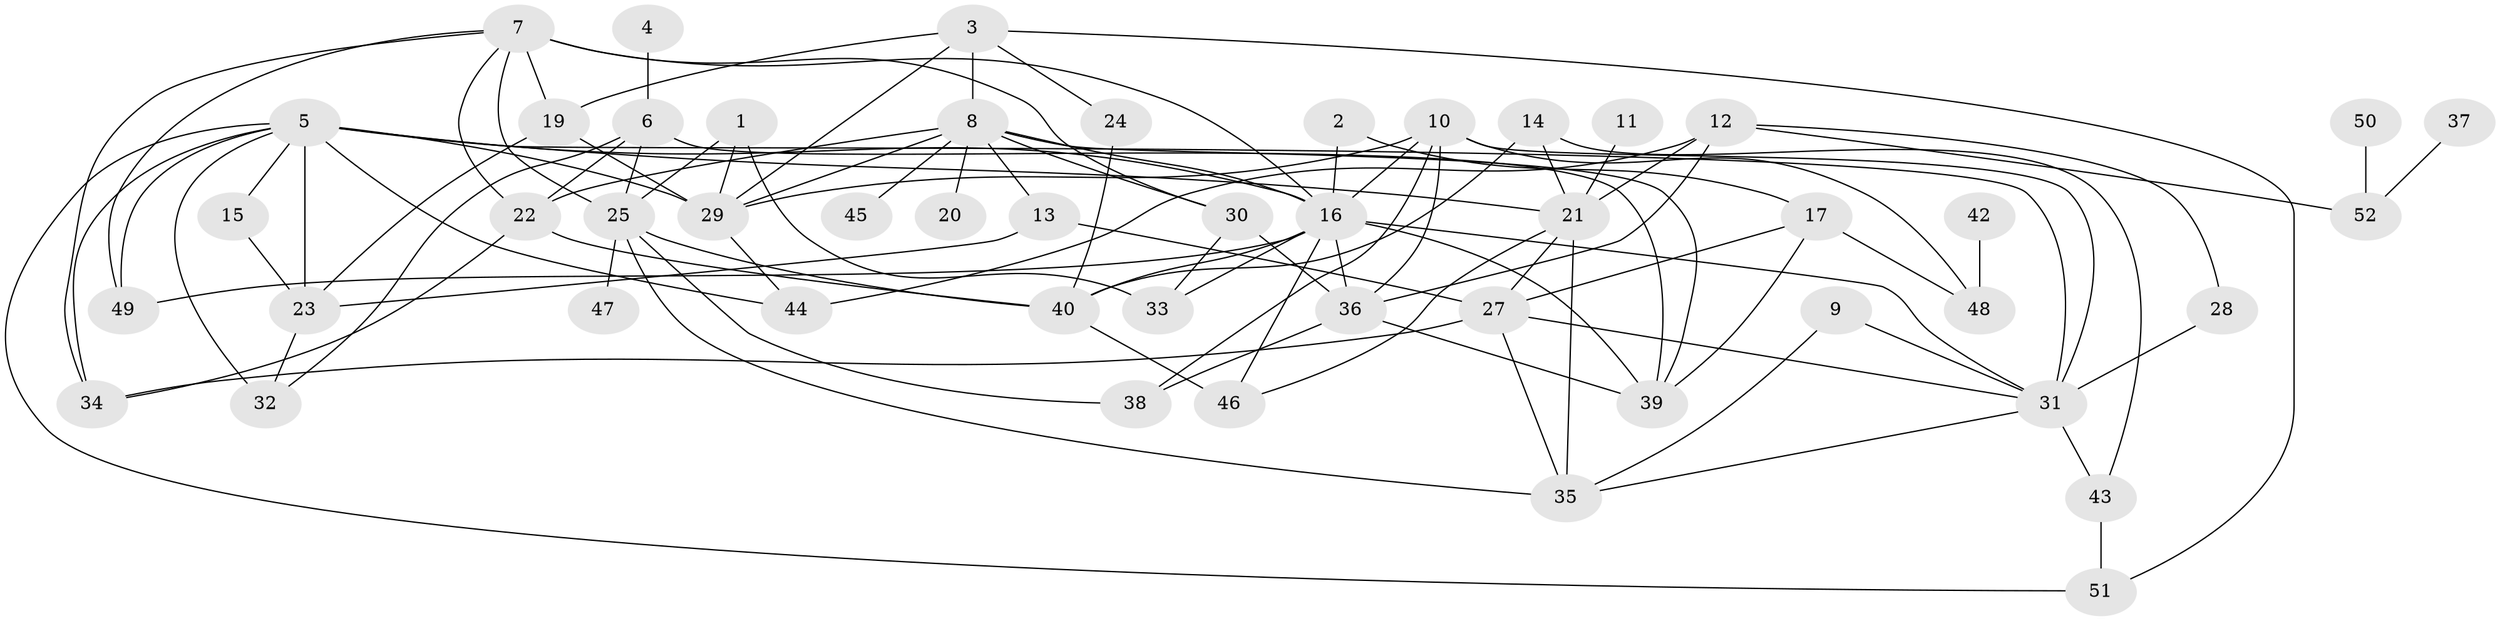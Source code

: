 // original degree distribution, {3: 0.27884615384615385, 2: 0.20192307692307693, 1: 0.125, 4: 0.15384615384615385, 5: 0.11538461538461539, 0: 0.028846153846153848, 6: 0.09615384615384616}
// Generated by graph-tools (version 1.1) at 2025/33/03/09/25 02:33:59]
// undirected, 49 vertices, 100 edges
graph export_dot {
graph [start="1"]
  node [color=gray90,style=filled];
  1;
  2;
  3;
  4;
  5;
  6;
  7;
  8;
  9;
  10;
  11;
  12;
  13;
  14;
  15;
  16;
  17;
  19;
  20;
  21;
  22;
  23;
  24;
  25;
  27;
  28;
  29;
  30;
  31;
  32;
  33;
  34;
  35;
  36;
  37;
  38;
  39;
  40;
  42;
  43;
  44;
  45;
  46;
  47;
  48;
  49;
  50;
  51;
  52;
  1 -- 25 [weight=1.0];
  1 -- 29 [weight=1.0];
  1 -- 33 [weight=1.0];
  2 -- 16 [weight=1.0];
  2 -- 17 [weight=1.0];
  3 -- 8 [weight=1.0];
  3 -- 19 [weight=1.0];
  3 -- 24 [weight=1.0];
  3 -- 29 [weight=1.0];
  3 -- 51 [weight=1.0];
  4 -- 6 [weight=1.0];
  5 -- 15 [weight=1.0];
  5 -- 16 [weight=1.0];
  5 -- 21 [weight=1.0];
  5 -- 23 [weight=1.0];
  5 -- 29 [weight=2.0];
  5 -- 31 [weight=1.0];
  5 -- 32 [weight=2.0];
  5 -- 34 [weight=1.0];
  5 -- 44 [weight=1.0];
  5 -- 49 [weight=1.0];
  5 -- 51 [weight=1.0];
  6 -- 22 [weight=1.0];
  6 -- 25 [weight=1.0];
  6 -- 32 [weight=1.0];
  6 -- 39 [weight=1.0];
  7 -- 16 [weight=1.0];
  7 -- 19 [weight=2.0];
  7 -- 22 [weight=1.0];
  7 -- 25 [weight=1.0];
  7 -- 30 [weight=1.0];
  7 -- 34 [weight=1.0];
  7 -- 49 [weight=1.0];
  8 -- 13 [weight=1.0];
  8 -- 16 [weight=1.0];
  8 -- 20 [weight=1.0];
  8 -- 22 [weight=1.0];
  8 -- 29 [weight=1.0];
  8 -- 30 [weight=1.0];
  8 -- 39 [weight=2.0];
  8 -- 45 [weight=1.0];
  9 -- 31 [weight=1.0];
  9 -- 35 [weight=1.0];
  10 -- 16 [weight=1.0];
  10 -- 29 [weight=1.0];
  10 -- 31 [weight=2.0];
  10 -- 36 [weight=1.0];
  10 -- 38 [weight=1.0];
  10 -- 48 [weight=1.0];
  11 -- 21 [weight=1.0];
  12 -- 21 [weight=1.0];
  12 -- 28 [weight=1.0];
  12 -- 36 [weight=1.0];
  12 -- 44 [weight=1.0];
  12 -- 52 [weight=1.0];
  13 -- 23 [weight=1.0];
  13 -- 27 [weight=1.0];
  14 -- 21 [weight=1.0];
  14 -- 40 [weight=1.0];
  14 -- 43 [weight=1.0];
  15 -- 23 [weight=1.0];
  16 -- 31 [weight=1.0];
  16 -- 33 [weight=1.0];
  16 -- 36 [weight=1.0];
  16 -- 39 [weight=2.0];
  16 -- 40 [weight=1.0];
  16 -- 46 [weight=2.0];
  16 -- 49 [weight=1.0];
  17 -- 27 [weight=1.0];
  17 -- 39 [weight=1.0];
  17 -- 48 [weight=1.0];
  19 -- 23 [weight=1.0];
  19 -- 29 [weight=1.0];
  21 -- 27 [weight=1.0];
  21 -- 35 [weight=1.0];
  21 -- 46 [weight=1.0];
  22 -- 34 [weight=1.0];
  22 -- 40 [weight=1.0];
  23 -- 32 [weight=1.0];
  24 -- 40 [weight=1.0];
  25 -- 35 [weight=1.0];
  25 -- 38 [weight=1.0];
  25 -- 40 [weight=1.0];
  25 -- 47 [weight=1.0];
  27 -- 31 [weight=1.0];
  27 -- 34 [weight=1.0];
  27 -- 35 [weight=1.0];
  28 -- 31 [weight=1.0];
  29 -- 44 [weight=1.0];
  30 -- 33 [weight=1.0];
  30 -- 36 [weight=1.0];
  31 -- 35 [weight=1.0];
  31 -- 43 [weight=1.0];
  36 -- 38 [weight=1.0];
  36 -- 39 [weight=2.0];
  37 -- 52 [weight=1.0];
  40 -- 46 [weight=1.0];
  42 -- 48 [weight=1.0];
  43 -- 51 [weight=1.0];
  50 -- 52 [weight=1.0];
}

